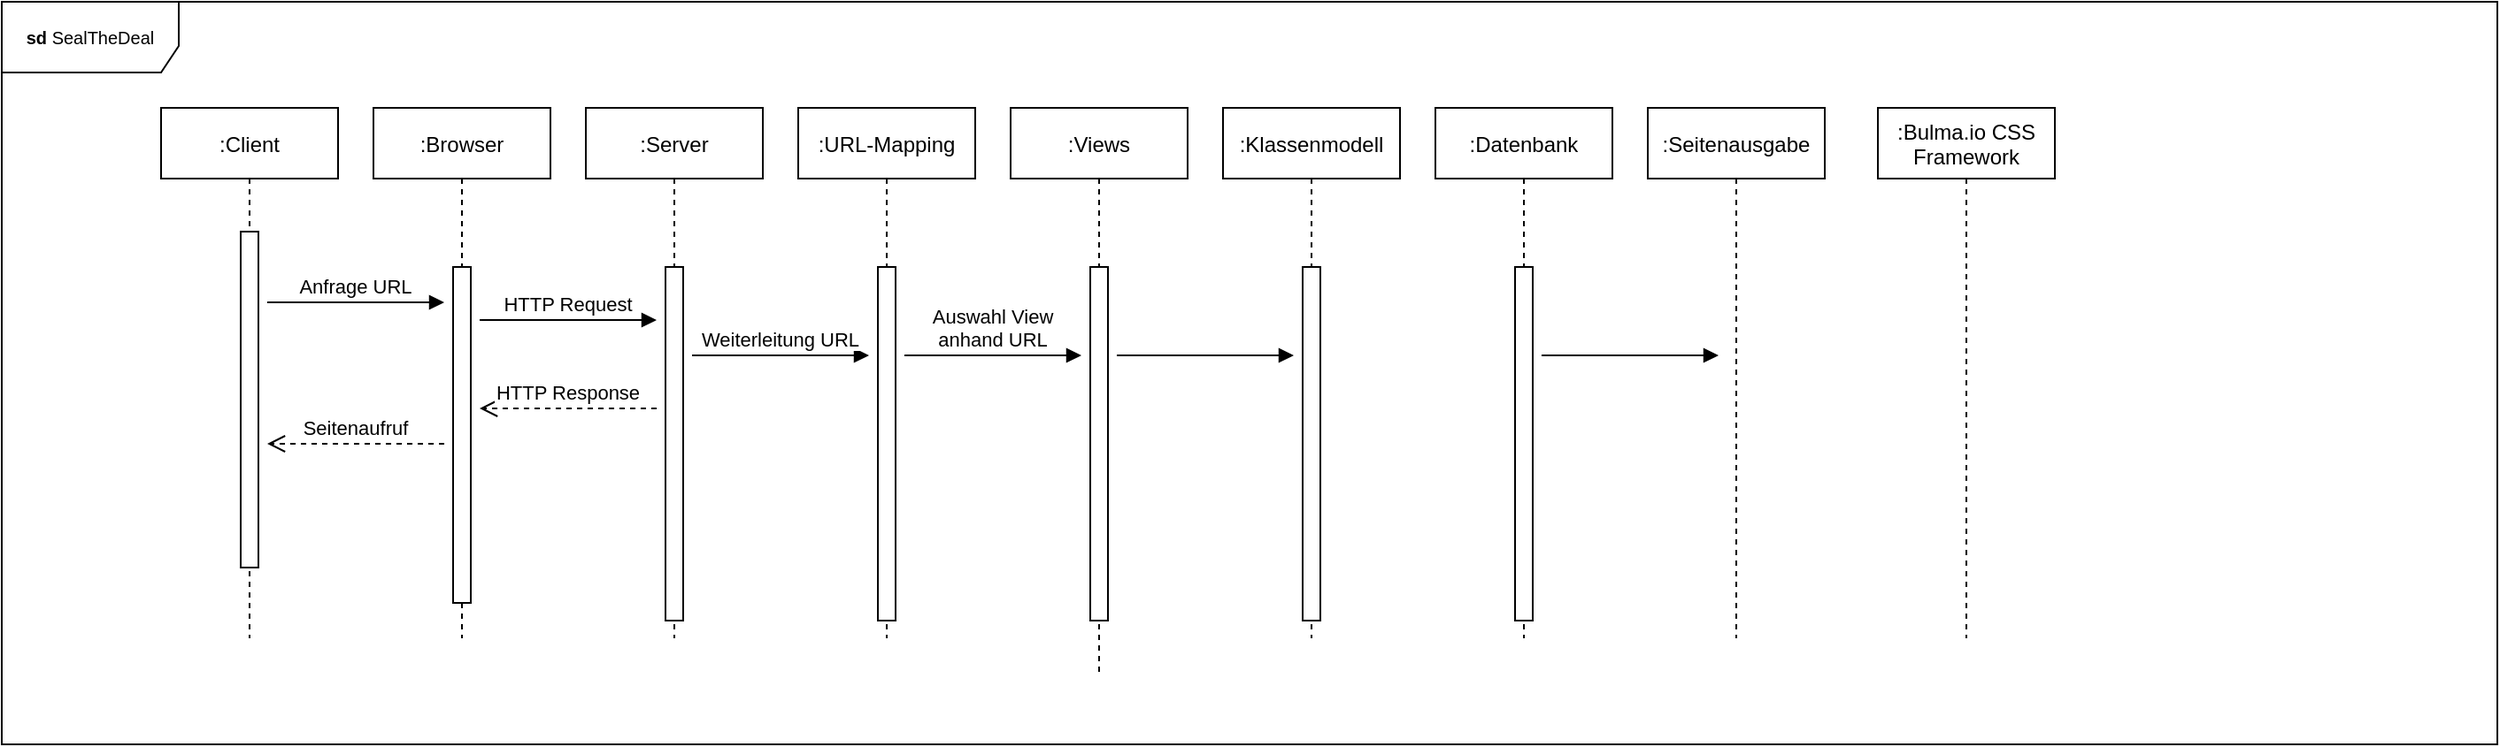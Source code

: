 <mxfile>
    <diagram id="AMog5M7C-SyizyRK8FtY" name="Page-1">
        <mxGraphModel dx="1074" dy="790" grid="1" gridSize="10" guides="1" tooltips="1" connect="1" arrows="1" fold="1" page="1" pageScale="1" pageWidth="850" pageHeight="1100" math="0" shadow="0">
            <root>
                <mxCell id="0"/>
                <mxCell id="1" parent="0"/>
                <mxCell id="WzlvB-GqqHu5pz_9l5KK-1" value="&lt;font style=&quot;font-size: 10px&quot;&gt;&lt;b&gt;sd &lt;/b&gt;SealTheDeal&lt;/font&gt;" style="shape=umlFrame;whiteSpace=wrap;html=1;width=100;height=40;" parent="1" vertex="1">
                    <mxGeometry x="380" y="20" width="1410" height="420" as="geometry"/>
                </mxCell>
                <mxCell id="3nuBFxr9cyL0pnOWT2aG-7" value="return" style="verticalAlign=bottom;endArrow=open;dashed=1;endSize=8;exitX=0;exitY=0.95;shadow=0;strokeWidth=1;" parent="1" edge="1">
                    <mxGeometry relative="1" as="geometry">
                        <mxPoint x="175" y="312.0" as="targetPoint"/>
                    </mxGeometry>
                </mxCell>
                <mxCell id="3nuBFxr9cyL0pnOWT2aG-8" value="dispatch" style="verticalAlign=bottom;endArrow=block;entryX=0;entryY=0;shadow=0;strokeWidth=1;" parent="1" edge="1">
                    <mxGeometry relative="1" as="geometry">
                        <mxPoint x="175" y="160.0" as="sourcePoint"/>
                    </mxGeometry>
                </mxCell>
                <mxCell id="WzlvB-GqqHu5pz_9l5KK-7" value=":Browser" style="shape=umlLifeline;perimeter=lifelinePerimeter;container=1;collapsible=0;recursiveResize=0;rounded=0;shadow=0;strokeWidth=1;" parent="1" vertex="1">
                    <mxGeometry x="590" y="80" width="100" height="300" as="geometry"/>
                </mxCell>
                <mxCell id="WzlvB-GqqHu5pz_9l5KK-37" value="" style="points=[];perimeter=orthogonalPerimeter;rounded=0;shadow=0;strokeWidth=1;" parent="WzlvB-GqqHu5pz_9l5KK-7" vertex="1">
                    <mxGeometry x="45" y="90" width="10" height="190" as="geometry"/>
                </mxCell>
                <mxCell id="WzlvB-GqqHu5pz_9l5KK-9" value=":Client" style="shape=umlLifeline;perimeter=lifelinePerimeter;container=1;collapsible=0;recursiveResize=0;rounded=0;shadow=0;strokeWidth=1;" parent="1" vertex="1">
                    <mxGeometry x="470" y="80" width="100" height="300" as="geometry"/>
                </mxCell>
                <mxCell id="WzlvB-GqqHu5pz_9l5KK-29" value="" style="points=[];perimeter=orthogonalPerimeter;rounded=0;shadow=0;strokeWidth=1;" parent="WzlvB-GqqHu5pz_9l5KK-9" vertex="1">
                    <mxGeometry x="45" y="70" width="10" height="190" as="geometry"/>
                </mxCell>
                <mxCell id="WzlvB-GqqHu5pz_9l5KK-21" value=":Bulma.io CSS &#10;Framework" style="shape=umlLifeline;perimeter=lifelinePerimeter;container=1;collapsible=0;recursiveResize=0;rounded=0;shadow=0;strokeWidth=1;" parent="1" vertex="1">
                    <mxGeometry x="1440" y="80" width="100" height="300" as="geometry"/>
                </mxCell>
                <mxCell id="WzlvB-GqqHu5pz_9l5KK-22" value=":Datenbank" style="shape=umlLifeline;perimeter=lifelinePerimeter;container=1;collapsible=0;recursiveResize=0;rounded=0;shadow=0;strokeWidth=1;" parent="1" vertex="1">
                    <mxGeometry x="1190" y="80" width="100" height="300" as="geometry"/>
                </mxCell>
                <mxCell id="WzlvB-GqqHu5pz_9l5KK-45" value="" style="points=[];perimeter=orthogonalPerimeter;rounded=0;shadow=0;strokeWidth=1;" parent="WzlvB-GqqHu5pz_9l5KK-22" vertex="1">
                    <mxGeometry x="45" y="90" width="10" height="200" as="geometry"/>
                </mxCell>
                <mxCell id="WzlvB-GqqHu5pz_9l5KK-23" value=":URL-Mapping" style="shape=umlLifeline;perimeter=lifelinePerimeter;container=1;collapsible=0;recursiveResize=0;rounded=0;shadow=0;strokeWidth=1;" parent="1" vertex="1">
                    <mxGeometry x="830" y="80" width="100" height="300" as="geometry"/>
                </mxCell>
                <mxCell id="WzlvB-GqqHu5pz_9l5KK-38" value="" style="points=[];perimeter=orthogonalPerimeter;rounded=0;shadow=0;strokeWidth=1;" parent="WzlvB-GqqHu5pz_9l5KK-23" vertex="1">
                    <mxGeometry x="45" y="90" width="10" height="200" as="geometry"/>
                </mxCell>
                <mxCell id="WzlvB-GqqHu5pz_9l5KK-24" value=":Views" style="shape=umlLifeline;perimeter=lifelinePerimeter;container=1;collapsible=0;recursiveResize=0;rounded=0;shadow=0;strokeWidth=1;" parent="1" vertex="1">
                    <mxGeometry x="950" y="80" width="100" height="320" as="geometry"/>
                </mxCell>
                <mxCell id="WzlvB-GqqHu5pz_9l5KK-40" value="" style="points=[];perimeter=orthogonalPerimeter;rounded=0;shadow=0;strokeWidth=1;" parent="WzlvB-GqqHu5pz_9l5KK-24" vertex="1">
                    <mxGeometry x="45" y="90" width="10" height="200" as="geometry"/>
                </mxCell>
                <mxCell id="WzlvB-GqqHu5pz_9l5KK-25" value=":Klassenmodell" style="shape=umlLifeline;perimeter=lifelinePerimeter;container=1;collapsible=0;recursiveResize=0;rounded=0;shadow=0;strokeWidth=1;" parent="1" vertex="1">
                    <mxGeometry x="1070" y="80" width="100" height="300" as="geometry"/>
                </mxCell>
                <mxCell id="WzlvB-GqqHu5pz_9l5KK-43" value="" style="points=[];perimeter=orthogonalPerimeter;rounded=0;shadow=0;strokeWidth=1;" parent="WzlvB-GqqHu5pz_9l5KK-25" vertex="1">
                    <mxGeometry x="45" y="90" width="10" height="200" as="geometry"/>
                </mxCell>
                <mxCell id="WzlvB-GqqHu5pz_9l5KK-26" value=":Seitenausgabe" style="shape=umlLifeline;perimeter=lifelinePerimeter;container=1;collapsible=0;recursiveResize=0;rounded=0;shadow=0;strokeWidth=1;" parent="1" vertex="1">
                    <mxGeometry x="1310" y="80" width="100" height="300" as="geometry"/>
                </mxCell>
                <mxCell id="WzlvB-GqqHu5pz_9l5KK-30" value="Anfrage URL" style="verticalAlign=bottom;endArrow=block;shadow=0;strokeWidth=1;" parent="1" edge="1">
                    <mxGeometry relative="1" as="geometry">
                        <mxPoint x="530" y="190" as="sourcePoint"/>
                        <mxPoint x="630" y="190" as="targetPoint"/>
                    </mxGeometry>
                </mxCell>
                <mxCell id="WzlvB-GqqHu5pz_9l5KK-31" value=":Server" style="shape=umlLifeline;perimeter=lifelinePerimeter;container=1;collapsible=0;recursiveResize=0;rounded=0;shadow=0;strokeWidth=1;" parent="1" vertex="1">
                    <mxGeometry x="710" y="80" width="100" height="300" as="geometry"/>
                </mxCell>
                <mxCell id="WzlvB-GqqHu5pz_9l5KK-33" value="" style="points=[];perimeter=orthogonalPerimeter;rounded=0;shadow=0;strokeWidth=1;" parent="WzlvB-GqqHu5pz_9l5KK-31" vertex="1">
                    <mxGeometry x="45" y="90" width="10" height="200" as="geometry"/>
                </mxCell>
                <mxCell id="WzlvB-GqqHu5pz_9l5KK-32" value="HTTP Response" style="verticalAlign=bottom;endArrow=open;dashed=1;endSize=8;shadow=0;strokeWidth=1;" parent="1" edge="1">
                    <mxGeometry relative="1" as="geometry">
                        <mxPoint x="650" y="250" as="targetPoint"/>
                        <mxPoint x="750" y="250" as="sourcePoint"/>
                    </mxGeometry>
                </mxCell>
                <mxCell id="WzlvB-GqqHu5pz_9l5KK-34" value="HTTP Request" style="verticalAlign=bottom;endArrow=block;shadow=0;strokeWidth=1;" parent="1" edge="1">
                    <mxGeometry relative="1" as="geometry">
                        <mxPoint x="650" y="200" as="sourcePoint"/>
                        <mxPoint x="750" y="200" as="targetPoint"/>
                    </mxGeometry>
                </mxCell>
                <mxCell id="WzlvB-GqqHu5pz_9l5KK-35" value="Seitenaufruf" style="verticalAlign=bottom;endArrow=open;dashed=1;endSize=8;shadow=0;strokeWidth=1;" parent="1" edge="1">
                    <mxGeometry relative="1" as="geometry">
                        <mxPoint x="530" y="270" as="targetPoint"/>
                        <mxPoint x="630" y="270" as="sourcePoint"/>
                    </mxGeometry>
                </mxCell>
                <mxCell id="WzlvB-GqqHu5pz_9l5KK-39" value="Weiterleitung URL" style="verticalAlign=bottom;endArrow=block;shadow=0;strokeWidth=1;" parent="1" edge="1">
                    <mxGeometry relative="1" as="geometry">
                        <mxPoint x="770" y="220" as="sourcePoint"/>
                        <mxPoint x="870" y="220" as="targetPoint"/>
                    </mxGeometry>
                </mxCell>
                <mxCell id="WzlvB-GqqHu5pz_9l5KK-41" value="Auswahl View &#10;anhand URL" style="verticalAlign=bottom;endArrow=block;shadow=0;strokeWidth=1;" parent="1" edge="1">
                    <mxGeometry relative="1" as="geometry">
                        <mxPoint x="890" y="220" as="sourcePoint"/>
                        <mxPoint x="990" y="220" as="targetPoint"/>
                    </mxGeometry>
                </mxCell>
                <mxCell id="WzlvB-GqqHu5pz_9l5KK-44" value="" style="verticalAlign=bottom;endArrow=block;shadow=0;strokeWidth=1;" parent="1" edge="1">
                    <mxGeometry relative="1" as="geometry">
                        <mxPoint x="1010" y="220" as="sourcePoint"/>
                        <mxPoint x="1110" y="220" as="targetPoint"/>
                    </mxGeometry>
                </mxCell>
                <mxCell id="WzlvB-GqqHu5pz_9l5KK-46" value="" style="verticalAlign=bottom;endArrow=block;shadow=0;strokeWidth=1;" parent="1" edge="1">
                    <mxGeometry relative="1" as="geometry">
                        <mxPoint x="1250" y="220" as="sourcePoint"/>
                        <mxPoint x="1350" y="220" as="targetPoint"/>
                    </mxGeometry>
                </mxCell>
            </root>
        </mxGraphModel>
    </diagram>
</mxfile>